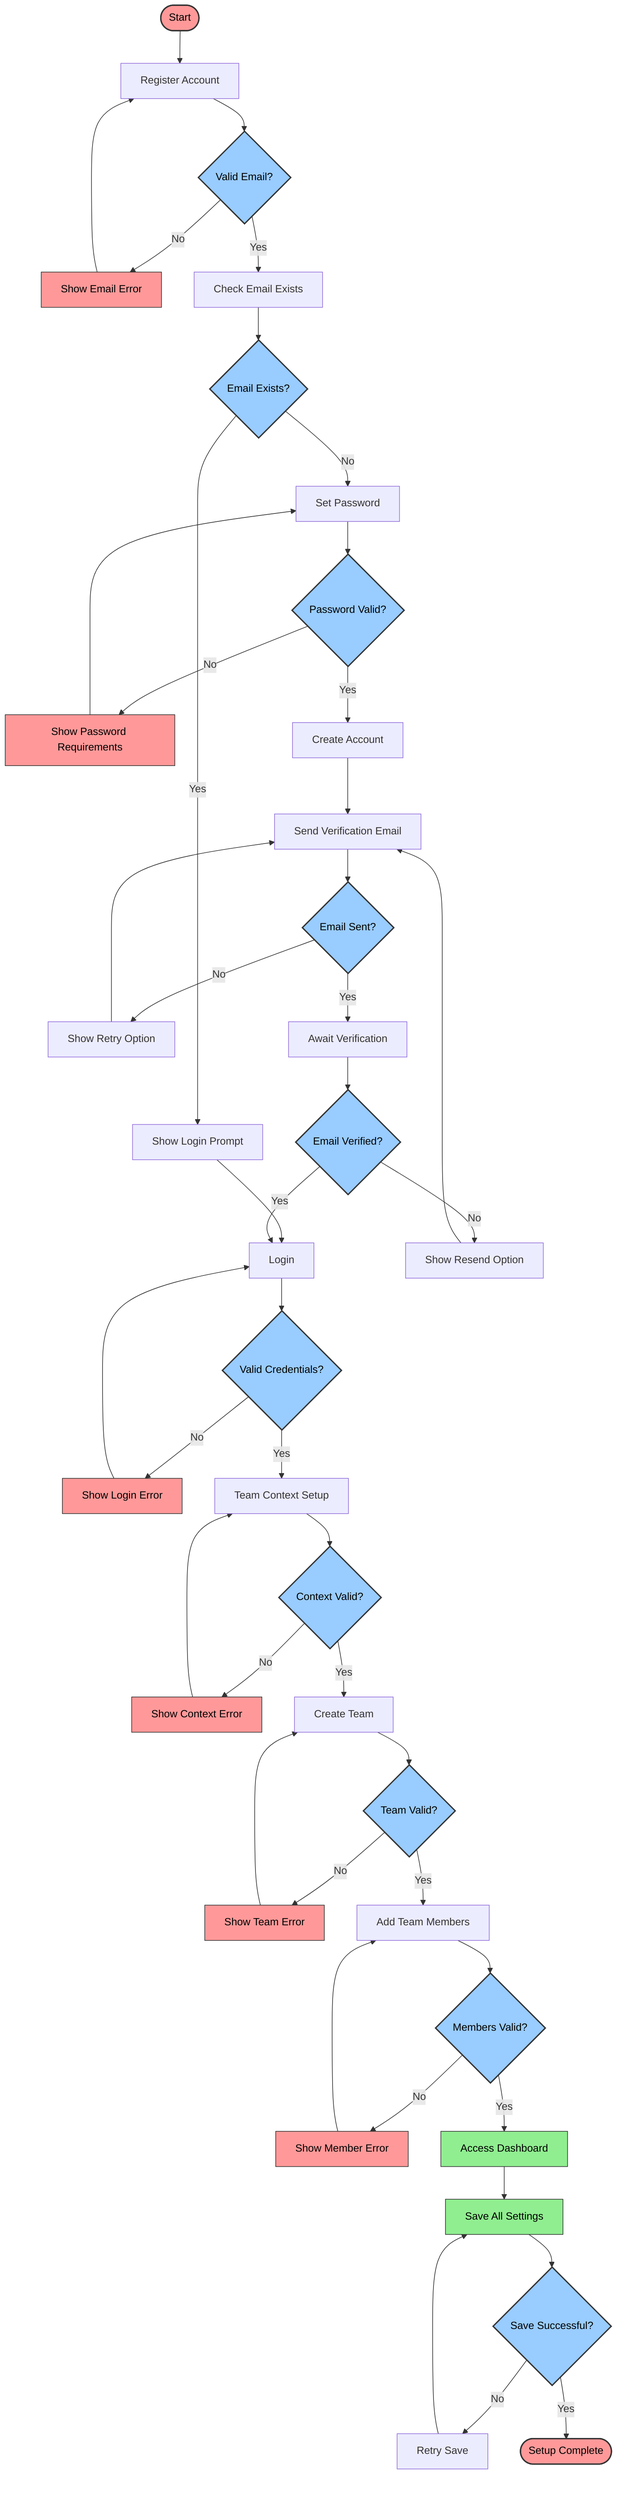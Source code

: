 flowchart TD
    %% Entry Point
    Start([Start]) --> Register[Register Account]
    
    %% Registration Flow
    Register --> ValidateEmail{Valid Email?}
    ValidateEmail -->|No| EmailError[Show Email Error]
    EmailError --> Register
    ValidateEmail -->|Yes| CheckEmail[Check Email Exists]
    
    CheckEmail --> EmailExists{Email Exists?}
    EmailExists -->|Yes| LoginPrompt[Show Login Prompt]
    LoginPrompt --> Login
    EmailExists -->|No| SetPassword[Set Password]
    
    %% Password Validation
    SetPassword --> ValidatePassword{Password Valid?}
    ValidatePassword -->|No| PasswordError[Show Password Requirements]
    PasswordError --> SetPassword
    ValidatePassword -->|Yes| CreateAccount[Create Account]
    
    %% Account Creation
    CreateAccount --> SendVerification[Send Verification Email]
    SendVerification --> VerificationSent{Email Sent?}
    VerificationSent -->|No| RetryOption[Show Retry Option]
    RetryOption --> SendVerification
    VerificationSent -->|Yes| AwaitVerification[Await Verification]
    
    %% Email Verification
    AwaitVerification --> Verified{Email Verified?}
    Verified -->|No| ResendOption[Show Resend Option]
    ResendOption --> SendVerification
    Verified -->|Yes| Login[Login]
    
    %% Login Process
    Login --> ValidateCredentials{Valid Credentials?}
    ValidateCredentials -->|No| LoginError[Show Login Error]
    LoginError --> Login
    ValidateCredentials -->|Yes| SetupContext[Team Context Setup]
    
    %% Context Setup
    SetupContext --> ValidateContext{Context Valid?}
    ValidateContext -->|No| ContextError[Show Context Error]
    ContextError --> SetupContext
    ValidateContext -->|Yes| CreateTeam[Create Team]
    
    %% Team Creation
    CreateTeam --> ValidateTeam{Team Valid?}
    ValidateTeam -->|No| TeamError[Show Team Error]
    TeamError --> CreateTeam
    ValidateTeam -->|Yes| AddMembers[Add Team Members]
    
    %% Member Addition
    AddMembers --> ValidateMembers{Members Valid?}
    ValidateMembers -->|No| MemberError[Show Member Error]
    MemberError --> AddMembers
    ValidateMembers -->|Yes| Dashboard[Access Dashboard]
    
    %% Data Dependencies
    Dashboard --> SaveData[Save All Settings]
    SaveData --> SaveSuccess{Save Successful?}
    SaveSuccess -->|No| RetryData[Retry Save]
    RetryData --> SaveData
    SaveSuccess -->|Yes| Complete([Setup Complete])
    
    %% Styling
    classDef start fill:#ff9999,stroke:#333,stroke-width:2px,color:#000000
    classDef process fill:#99ff99,stroke:#333,stroke-width:1px,color:#000000
    classDef decision fill:#99ccff,stroke:#333,stroke-width:2px,color:#000000
    classDef error fill:#ff9999,stroke:#333,stroke-width:1px,color:#000000
    classDef success fill:#90EE90,stroke:#333,stroke-width:1px,color:#000000
    
    class Start,Complete start
    class ValidateEmail,EmailExists,ValidatePassword,VerificationSent,Verified,ValidateCredentials,ValidateContext,ValidateTeam,ValidateMembers,SaveSuccess decision
    class EmailError,PasswordError,LoginError,ContextError,TeamError,MemberError error
    class Dashboard,SaveData success